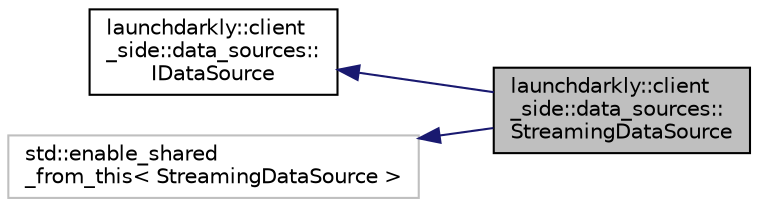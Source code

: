 digraph "launchdarkly::client_side::data_sources::StreamingDataSource"
{
 // LATEX_PDF_SIZE
  edge [fontname="Helvetica",fontsize="10",labelfontname="Helvetica",labelfontsize="10"];
  node [fontname="Helvetica",fontsize="10",shape=record];
  rankdir="LR";
  Node1 [label="launchdarkly::client\l_side::data_sources::\lStreamingDataSource",height=0.2,width=0.4,color="black", fillcolor="grey75", style="filled", fontcolor="black",tooltip=" "];
  Node2 -> Node1 [dir="back",color="midnightblue",fontsize="10",style="solid"];
  Node2 [label="launchdarkly::client\l_side::data_sources::\lIDataSource",height=0.2,width=0.4,color="black", fillcolor="white", style="filled",URL="$classlaunchdarkly_1_1client__side_1_1data__sources_1_1IDataSource.html",tooltip=" "];
  Node3 -> Node1 [dir="back",color="midnightblue",fontsize="10",style="solid"];
  Node3 [label="std::enable_shared\l_from_this\< StreamingDataSource \>",height=0.2,width=0.4,color="grey75", fillcolor="white", style="filled",tooltip=" "];
}
